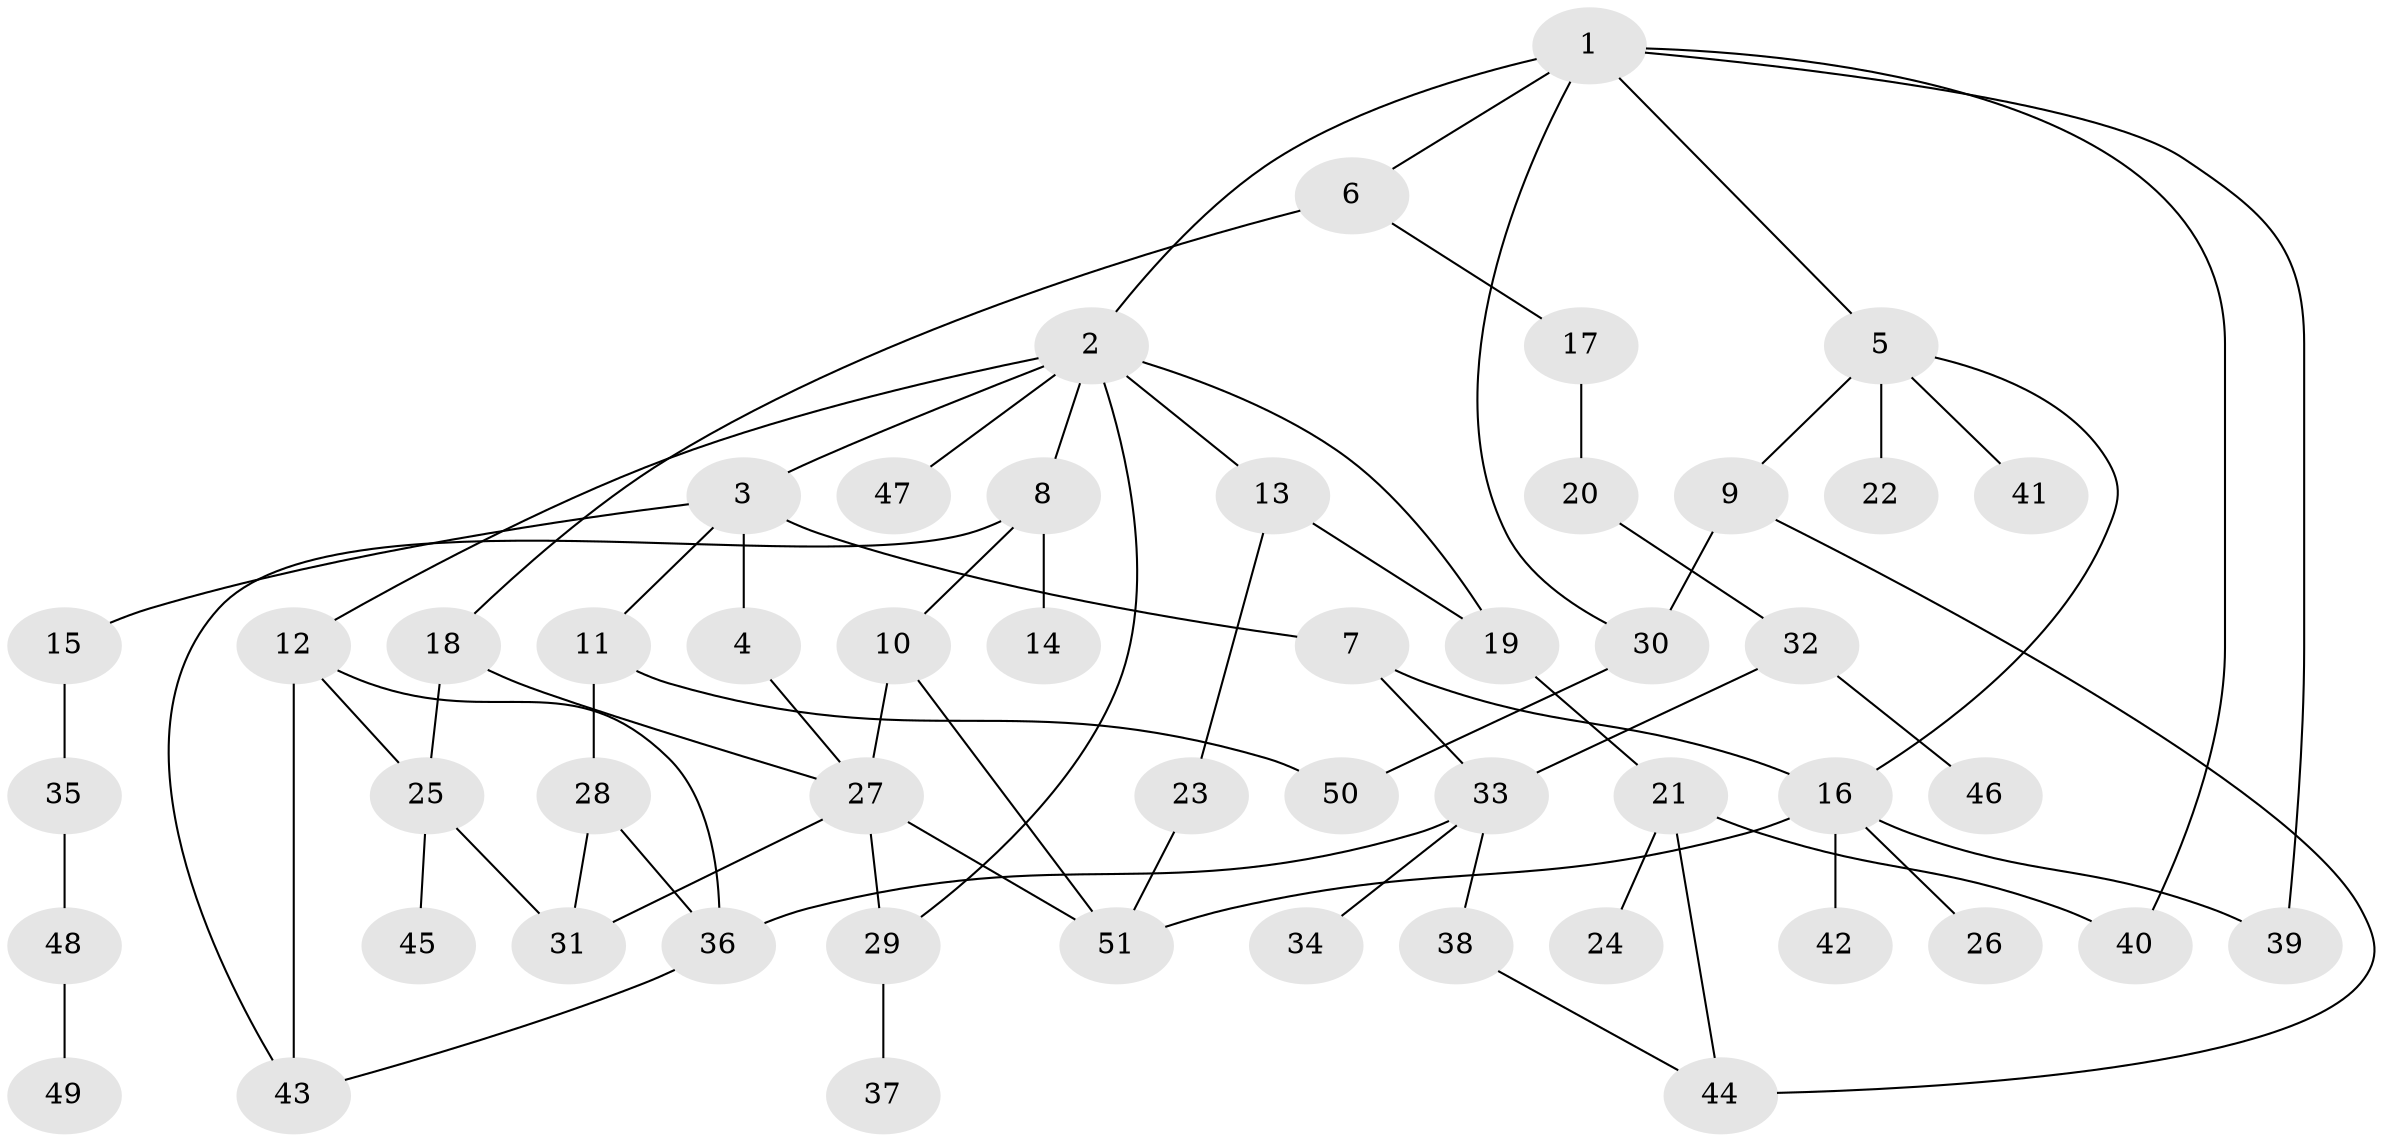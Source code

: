 // Generated by graph-tools (version 1.1) at 2025/42/03/09/25 04:42:38]
// undirected, 51 vertices, 72 edges
graph export_dot {
graph [start="1"]
  node [color=gray90,style=filled];
  1;
  2;
  3;
  4;
  5;
  6;
  7;
  8;
  9;
  10;
  11;
  12;
  13;
  14;
  15;
  16;
  17;
  18;
  19;
  20;
  21;
  22;
  23;
  24;
  25;
  26;
  27;
  28;
  29;
  30;
  31;
  32;
  33;
  34;
  35;
  36;
  37;
  38;
  39;
  40;
  41;
  42;
  43;
  44;
  45;
  46;
  47;
  48;
  49;
  50;
  51;
  1 -- 2;
  1 -- 5;
  1 -- 6;
  1 -- 30;
  1 -- 39;
  1 -- 40;
  2 -- 3;
  2 -- 8;
  2 -- 12;
  2 -- 13;
  2 -- 19;
  2 -- 29;
  2 -- 47;
  3 -- 4;
  3 -- 7;
  3 -- 11;
  3 -- 15;
  4 -- 27;
  5 -- 9;
  5 -- 22;
  5 -- 41;
  5 -- 16;
  6 -- 17;
  6 -- 18;
  7 -- 16;
  7 -- 33;
  8 -- 10;
  8 -- 14;
  8 -- 43;
  9 -- 44;
  9 -- 30;
  10 -- 27;
  10 -- 51;
  11 -- 28;
  11 -- 50;
  12 -- 36;
  12 -- 25;
  12 -- 43;
  13 -- 23;
  13 -- 19;
  15 -- 35;
  16 -- 26;
  16 -- 42;
  16 -- 51;
  16 -- 39;
  17 -- 20;
  18 -- 25;
  18 -- 27;
  19 -- 21;
  20 -- 32;
  21 -- 24;
  21 -- 40;
  21 -- 44;
  23 -- 51;
  25 -- 45;
  25 -- 31;
  27 -- 31;
  27 -- 51;
  27 -- 29;
  28 -- 36;
  28 -- 31;
  29 -- 37;
  30 -- 50;
  32 -- 33;
  32 -- 46;
  33 -- 34;
  33 -- 38;
  33 -- 36;
  35 -- 48;
  36 -- 43;
  38 -- 44;
  48 -- 49;
}
